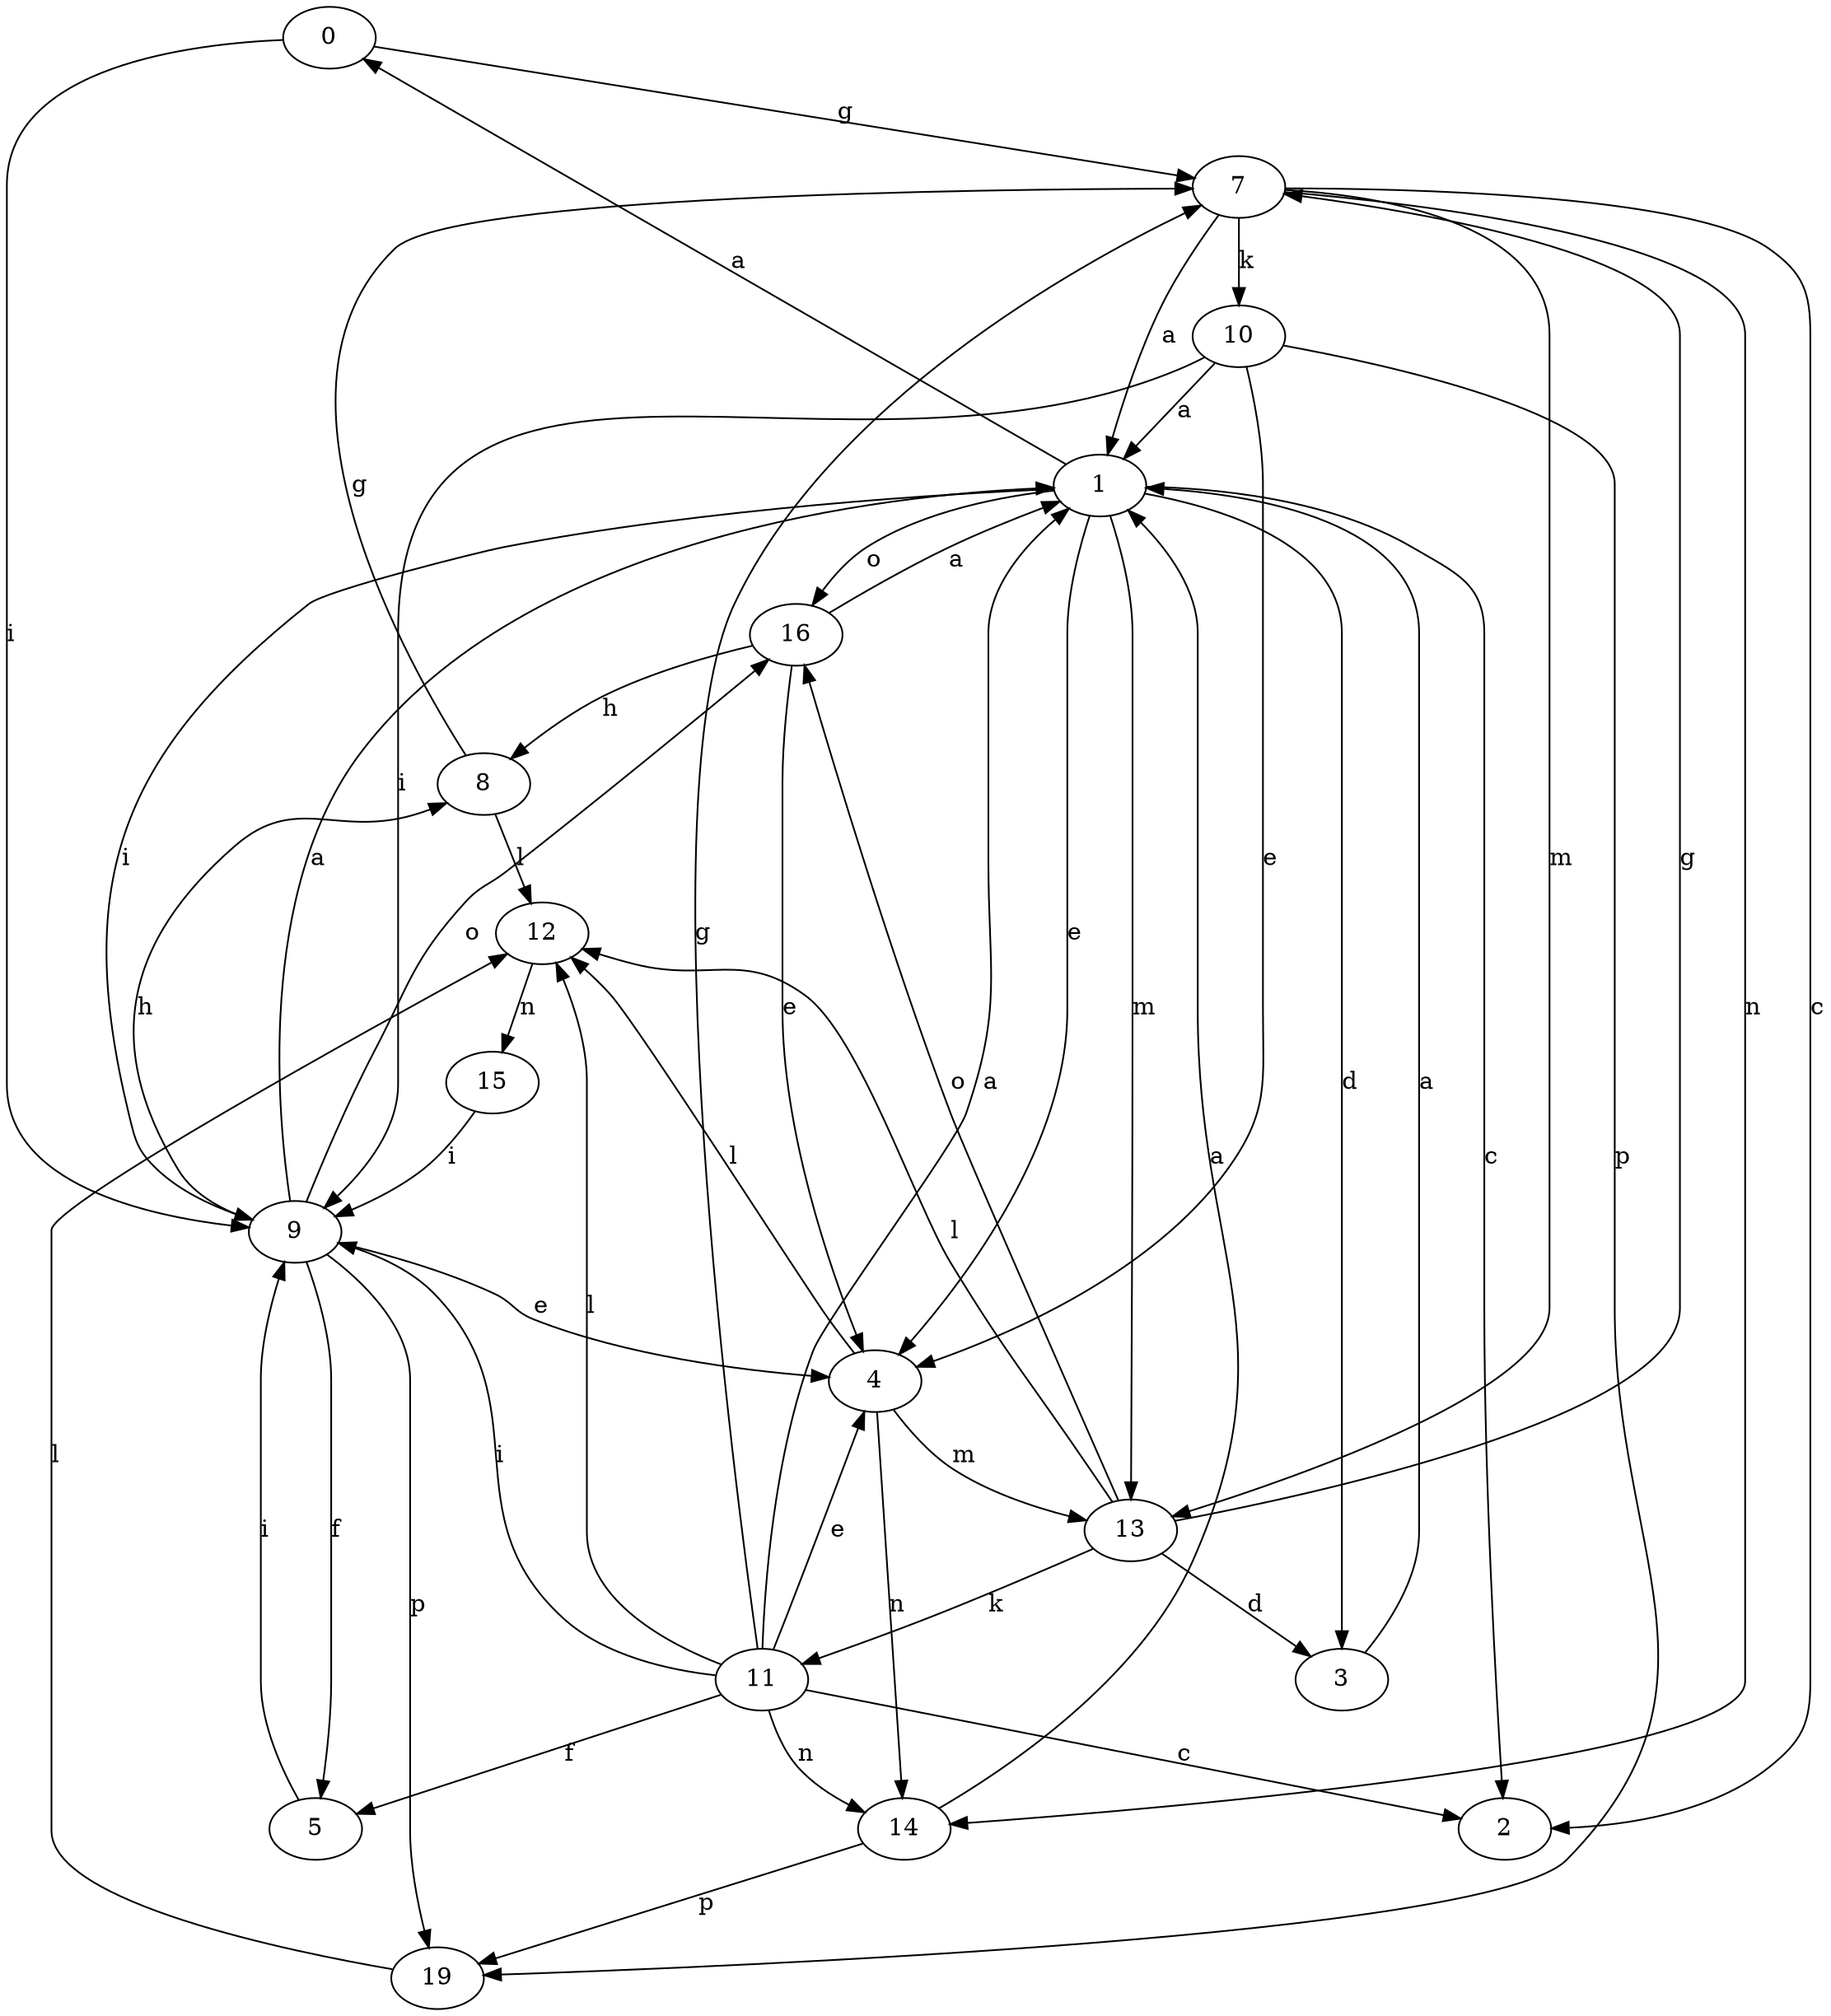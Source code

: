 strict digraph  {
0;
1;
2;
3;
4;
5;
7;
8;
9;
10;
11;
12;
13;
14;
15;
16;
19;
0 -> 7  [label=g];
0 -> 9  [label=i];
1 -> 0  [label=a];
1 -> 2  [label=c];
1 -> 3  [label=d];
1 -> 4  [label=e];
1 -> 9  [label=i];
1 -> 13  [label=m];
1 -> 16  [label=o];
3 -> 1  [label=a];
4 -> 12  [label=l];
4 -> 13  [label=m];
4 -> 14  [label=n];
5 -> 9  [label=i];
7 -> 1  [label=a];
7 -> 2  [label=c];
7 -> 10  [label=k];
7 -> 13  [label=m];
7 -> 14  [label=n];
8 -> 7  [label=g];
8 -> 12  [label=l];
9 -> 1  [label=a];
9 -> 4  [label=e];
9 -> 5  [label=f];
9 -> 8  [label=h];
9 -> 16  [label=o];
9 -> 19  [label=p];
10 -> 1  [label=a];
10 -> 4  [label=e];
10 -> 9  [label=i];
10 -> 19  [label=p];
11 -> 1  [label=a];
11 -> 2  [label=c];
11 -> 4  [label=e];
11 -> 5  [label=f];
11 -> 7  [label=g];
11 -> 9  [label=i];
11 -> 12  [label=l];
11 -> 14  [label=n];
12 -> 15  [label=n];
13 -> 3  [label=d];
13 -> 7  [label=g];
13 -> 11  [label=k];
13 -> 12  [label=l];
13 -> 16  [label=o];
14 -> 1  [label=a];
14 -> 19  [label=p];
15 -> 9  [label=i];
16 -> 1  [label=a];
16 -> 4  [label=e];
16 -> 8  [label=h];
19 -> 12  [label=l];
}
